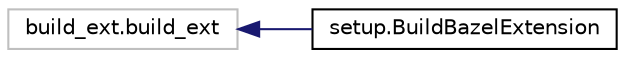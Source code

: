 digraph "Graphical Class Hierarchy"
{
 // LATEX_PDF_SIZE
  edge [fontname="Helvetica",fontsize="10",labelfontname="Helvetica",labelfontsize="10"];
  node [fontname="Helvetica",fontsize="10",shape=record];
  rankdir="LR";
  Node43 [label="build_ext.build_ext",height=0.2,width=0.4,color="grey75", fillcolor="white", style="filled",tooltip=" "];
  Node43 -> Node0 [dir="back",color="midnightblue",fontsize="10",style="solid",fontname="Helvetica"];
  Node0 [label="setup.BuildBazelExtension",height=0.2,width=0.4,color="black", fillcolor="white", style="filled",URL="$classsetup_1_1BuildBazelExtension.html",tooltip=" "];
}
